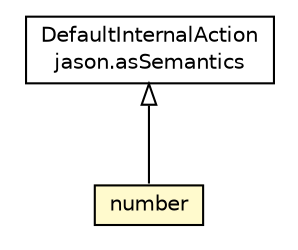 #!/usr/local/bin/dot
#
# Class diagram 
# Generated by UMLGraph version R5_6_6-1-g9240c4 (http://www.umlgraph.org/)
#

digraph G {
	edge [fontname="Helvetica",fontsize=10,labelfontname="Helvetica",labelfontsize=10];
	node [fontname="Helvetica",fontsize=10,shape=plaintext];
	nodesep=0.25;
	ranksep=0.5;
	// jason.asSemantics.DefaultInternalAction
	c61832 [label=<<table title="jason.asSemantics.DefaultInternalAction" border="0" cellborder="1" cellspacing="0" cellpadding="2" port="p" href="../asSemantics/DefaultInternalAction.html">
		<tr><td><table border="0" cellspacing="0" cellpadding="1">
<tr><td align="center" balign="center"> DefaultInternalAction </td></tr>
<tr><td align="center" balign="center"> jason.asSemantics </td></tr>
		</table></td></tr>
		</table>>, URL="../asSemantics/DefaultInternalAction.html", fontname="Helvetica", fontcolor="black", fontsize=10.0];
	// jason.stdlib.number
	c62011 [label=<<table title="jason.stdlib.number" border="0" cellborder="1" cellspacing="0" cellpadding="2" port="p" bgcolor="lemonChiffon" href="./number.html">
		<tr><td><table border="0" cellspacing="0" cellpadding="1">
<tr><td align="center" balign="center"> number </td></tr>
		</table></td></tr>
		</table>>, URL="./number.html", fontname="Helvetica", fontcolor="black", fontsize=10.0];
	//jason.stdlib.number extends jason.asSemantics.DefaultInternalAction
	c61832:p -> c62011:p [dir=back,arrowtail=empty];
}

